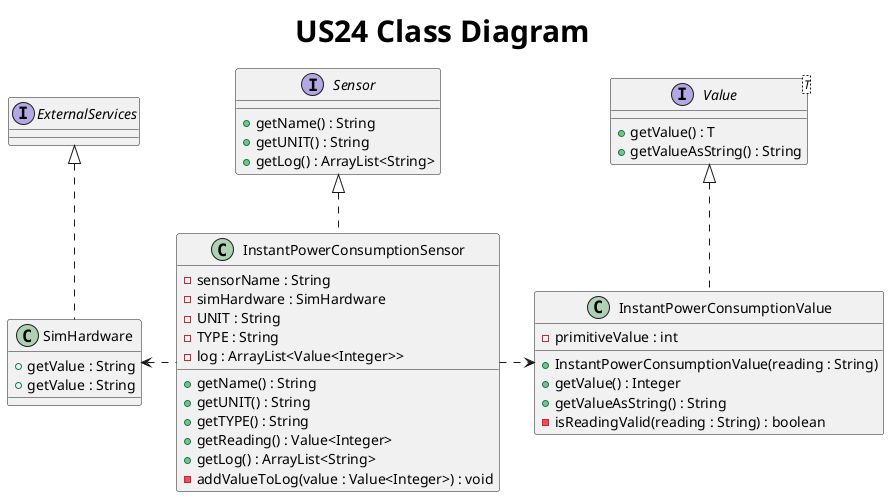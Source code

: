 @startuml
title <size: 30> US24 Class Diagram

interface Sensor {
    + getName() : String
    + getUNIT() : String
    + getLog() : ArrayList<String>
}

interface Value<T> {
    + getValue() : T
    + getValueAsString() : String
}

interface ExternalServices {
}

class InstantPowerConsumptionSensor{
    - sensorName : String
    - simHardware : SimHardware
    - UNIT : String
    - TYPE : String
    - log : ArrayList<Value<Integer>>

    + getName() : String
    + getUNIT() : String
    + getTYPE() : String
    + getReading() : Value<Integer>
    + getLog() : ArrayList<String>
    - addValueToLog(value : Value<Integer>) : void
}

class InstantPowerConsumptionValue{
    - primitiveValue : int

    + InstantPowerConsumptionValue(reading : String)
    + getValue() : Integer
    + getValueAsString() : String
    - isReadingValid(reading : String) : boolean
}

class SimHardware{
    + getValue : String
    + getValue : String /'Tiago tem que ver isto. Overload de método pode causar problemas'/
}

Value <|.. InstantPowerConsumptionValue
Sensor <|.. InstantPowerConsumptionSensor
ExternalServices <|.. SimHardware
InstantPowerConsumptionSensor .right.> InstantPowerConsumptionValue
InstantPowerConsumptionSensor .left.> SimHardware

@enduml